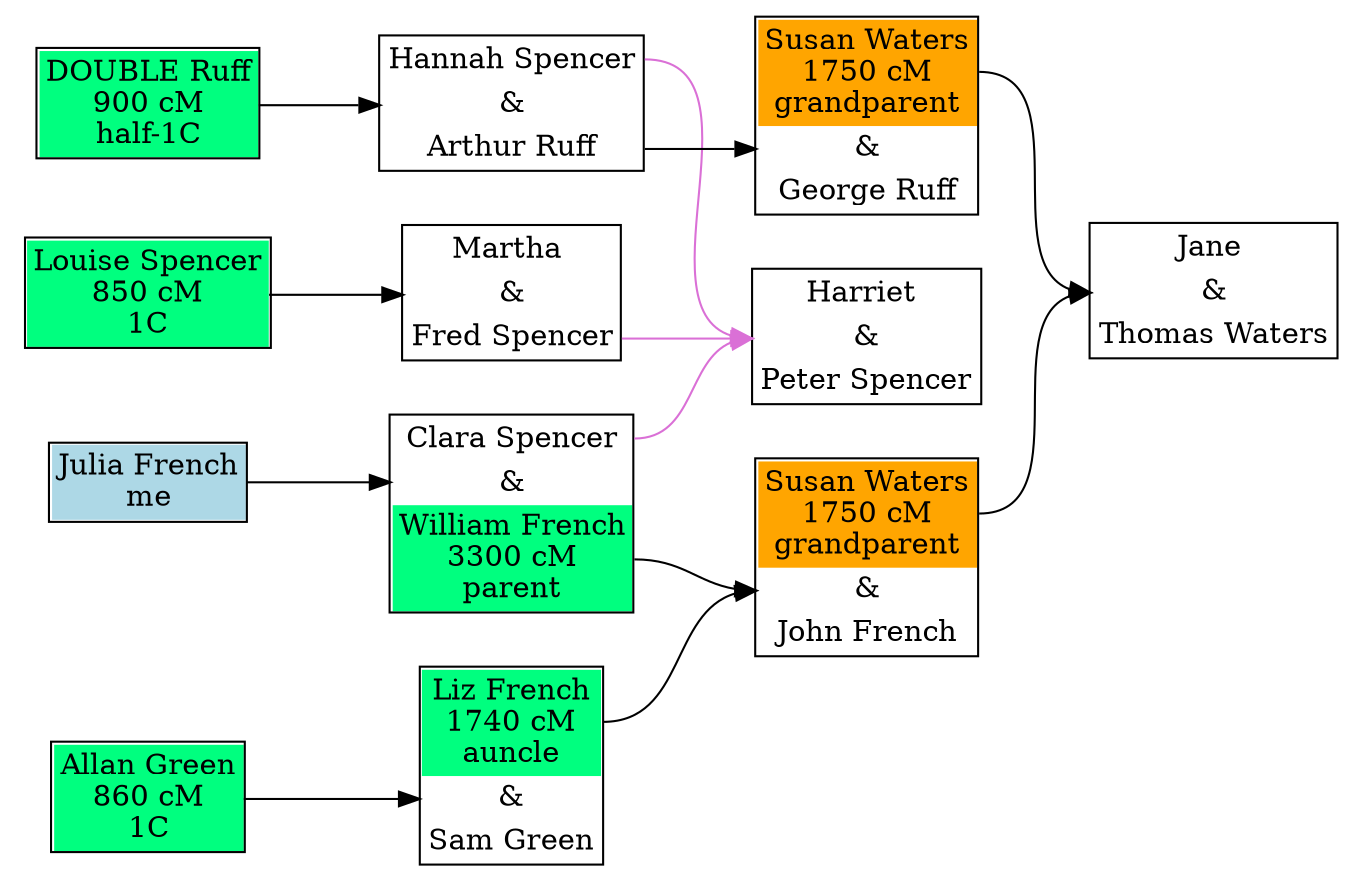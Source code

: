 digraph family {
node [shape=plaintext];
rankdir=LR;
f2 [label=<
<table cellpadding="3" border="1" cellspacing="0" cellborder="0">
<tr><td port="w" bgcolor="orange">Susan Waters<br/>1750 cM<br/>grandparent</td></tr>
<tr><td port="u">&amp;</td></tr>
<tr><td port="h">John French</td></tr>
</table>>];
f3 [label=<
<table cellpadding="3" border="1" cellspacing="0" cellborder="0">
<tr><td port="w">Clara Spencer</td></tr>
<tr><td port="u">&amp;</td></tr>
<tr><td port="h" bgcolor="springgreen">William French<br/>3300 cM<br/>parent</td></tr>
</table>>];
f4 [label=<
<table cellpadding="3" border="1" cellspacing="0" cellborder="0">
<tr><td port="w" bgcolor="springgreen">Liz French<br/>1740 cM<br/>auncle</td></tr>
<tr><td port="u">&amp;</td></tr>
<tr><td port="h">Sam Green</td></tr>
</table>>];
f6 [label=<
<table cellpadding="3" border="1" cellspacing="0" cellborder="0">
<tr><td port="w">Harriet </td></tr>
<tr><td port="u">&amp;</td></tr>
<tr><td port="h">Peter Spencer</td></tr>
</table>>];
f7 [label=<
<table cellpadding="3" border="1" cellspacing="0" cellborder="0">
<tr><td port="w">Martha </td></tr>
<tr><td port="u">&amp;</td></tr>
<tr><td port="h">Fred Spencer</td></tr>
</table>>];
f5 [label=<
<table cellpadding="3" border="1" cellspacing="0" cellborder="0">
<tr><td port="w" bgcolor="orange">Susan Waters<br/>1750 cM<br/>grandparent</td></tr>
<tr><td port="u">&amp;</td></tr>
<tr><td port="h">George Ruff</td></tr>
</table>>];
f8 [label=<
<table cellpadding="3" border="1" cellspacing="0" cellborder="0">
<tr><td port="w">Hannah Spencer</td></tr>
<tr><td port="u">&amp;</td></tr>
<tr><td port="h">Arthur Ruff</td></tr>
</table>>];
f1 [label=<
<table cellpadding="3" border="1" cellspacing="0" cellborder="0">
<tr><td port="w">Jane </td></tr>
<tr><td port="u">&amp;</td></tr>
<tr><td port="h">Thomas Waters</td></tr>
</table>>];
i18 [label=<
<table cellpadding="3" border="1" cellspacing="0" cellborder="0">
<tr><td port="i" bgcolor="springgreen">Louise Spencer<br/>850 cM<br/>1C</td></tr>
</table>>];
i7 [label=<
<table cellpadding="3" border="1" cellspacing="0" cellborder="0">
<tr><td port="i" bgcolor="lightblue">Julia French<br/>me</td></tr>
</table>>];
i19 [label=<
<table cellpadding="3" border="1" cellspacing="0" cellborder="0">
<tr><td port="i" bgcolor="springgreen">DOUBLE Ruff<br/>900 cM<br/>half-1C</td></tr>
</table>>];
i10 [label=<
<table cellpadding="3" border="1" cellspacing="0" cellborder="0">
<tr><td port="i" bgcolor="springgreen">Allan Green<br/>860 cM<br/>1C</td></tr>
</table>>];
f8:h -> f5:u;
f2:w -> f1:u;
f7:h -> f6:u [color=orchid];
f5:w -> f1:u;
f4:w -> f2:u;
f3:w -> f6:u [color=orchid];
i19:i -> f8:u;
i10:i -> f4:u;
f3:h -> f2:u;
i18:i -> f7:u;
f8:w -> f6:u [color=orchid];
i7:i -> f3:u;
}
